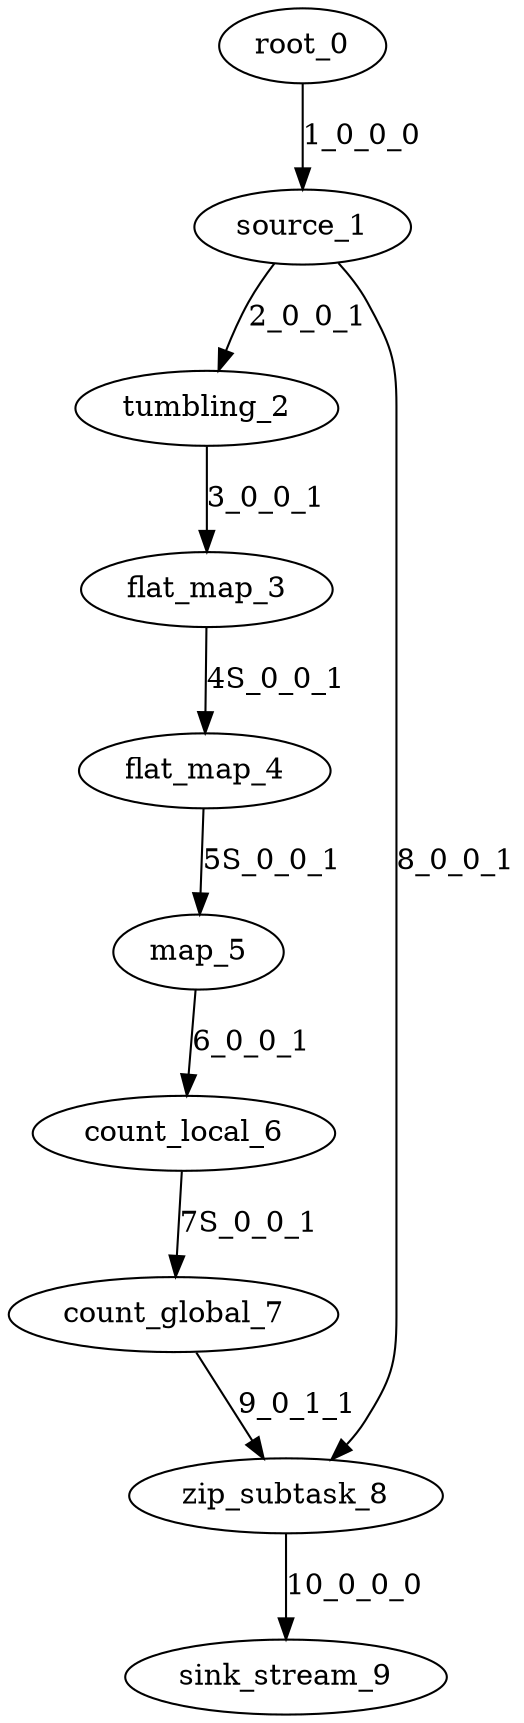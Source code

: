 digraph subtask_test_3 {
    root_0[label="root_0"];
    source_1[label="source_1"];
    tumbling_2[label="tumbling_2"];
    flat_map_3[label="flat_map_3"];
    flat_map_4[label="flat_map_4"];
    map_5[label="map_5"];
    count_local_6[label="count_local_6"];
    count_global_7[label="count_global_7"];
    zip_subtask_8[label="zip_subtask_8"];
    sink_stream_9[label="sink_stream_9"];
    root_0 -> source_1[label="1_0_0_0"];
    source_1 -> tumbling_2[label="2_0_0_1"];
    tumbling_2 -> flat_map_3[label="3_0_0_1"];
    flat_map_3 -> flat_map_4[label="4S_0_0_1"];
    flat_map_4 -> map_5[label="5S_0_0_1"];
    map_5 -> count_local_6[label="6_0_0_1"];
    count_local_6 -> count_global_7[label="7S_0_0_1"];
    source_1 -> zip_subtask_8[label="8_0_0_1"];
    count_global_7 -> zip_subtask_8[label="9_0_1_1"];
    zip_subtask_8 -> sink_stream_9[label="10_0_0_0"];
}
